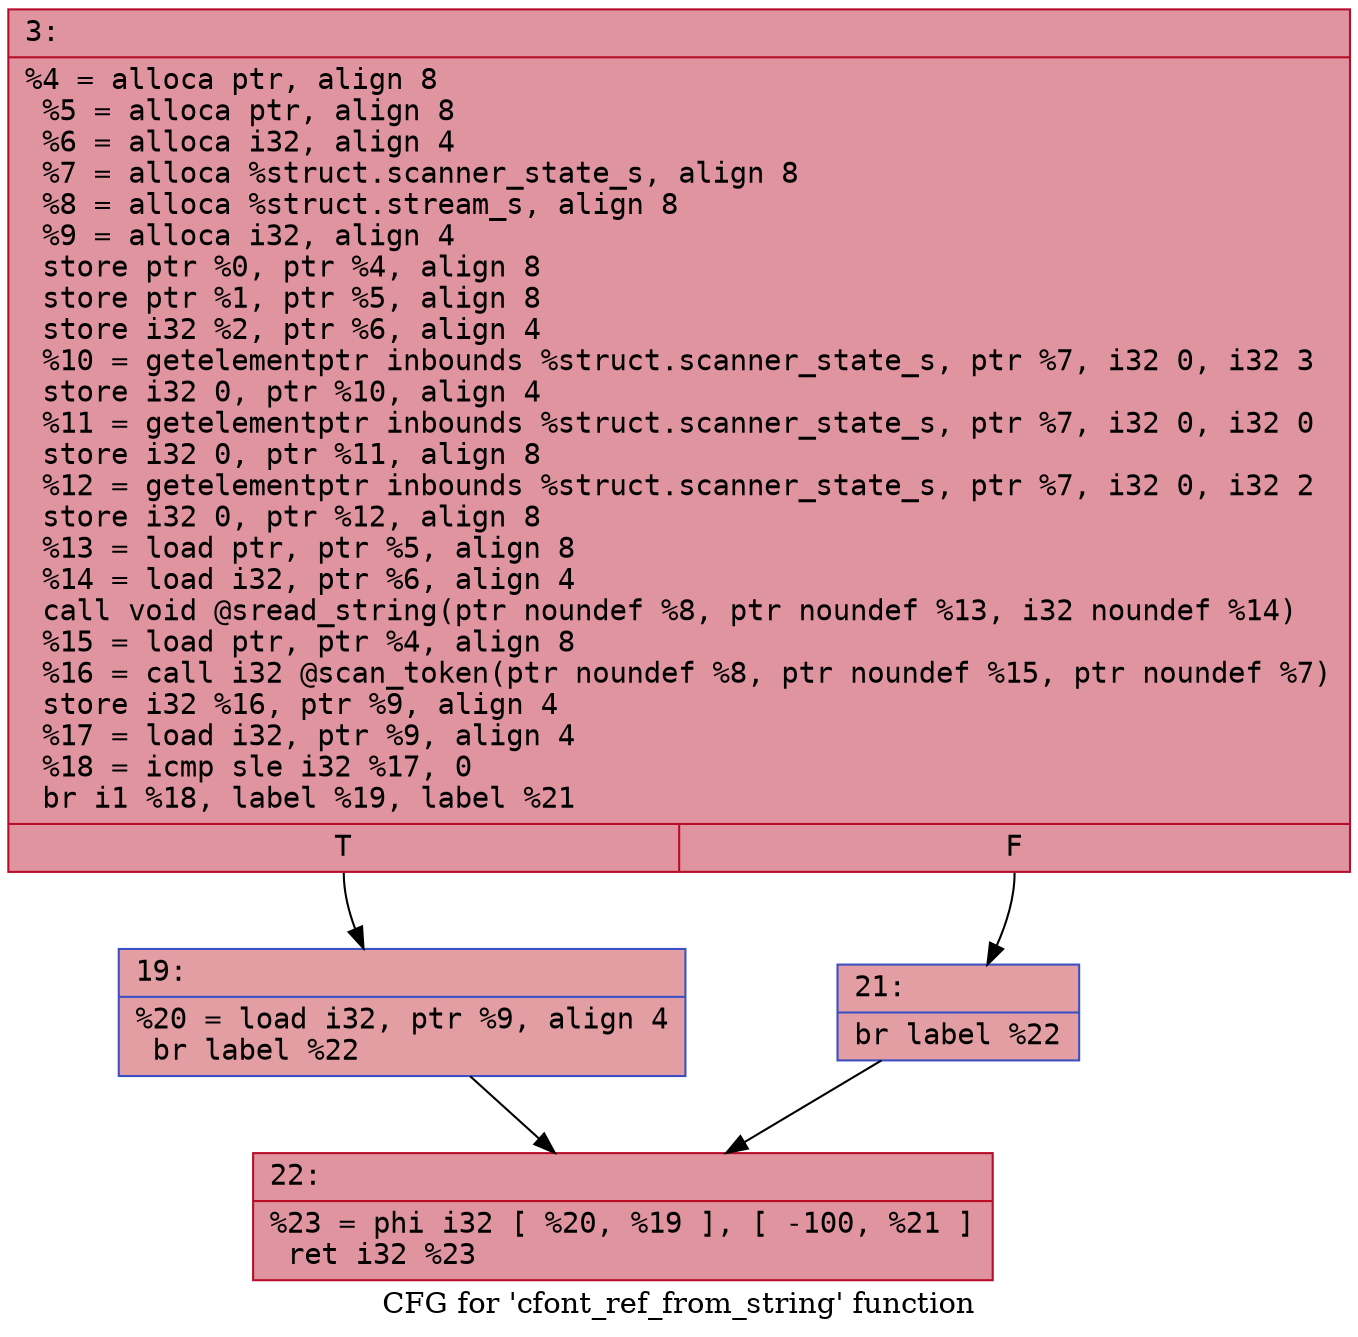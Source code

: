 digraph "CFG for 'cfont_ref_from_string' function" {
	label="CFG for 'cfont_ref_from_string' function";

	Node0x600001707660 [shape=record,color="#b70d28ff", style=filled, fillcolor="#b70d2870" fontname="Courier",label="{3:\l|  %4 = alloca ptr, align 8\l  %5 = alloca ptr, align 8\l  %6 = alloca i32, align 4\l  %7 = alloca %struct.scanner_state_s, align 8\l  %8 = alloca %struct.stream_s, align 8\l  %9 = alloca i32, align 4\l  store ptr %0, ptr %4, align 8\l  store ptr %1, ptr %5, align 8\l  store i32 %2, ptr %6, align 4\l  %10 = getelementptr inbounds %struct.scanner_state_s, ptr %7, i32 0, i32 3\l  store i32 0, ptr %10, align 4\l  %11 = getelementptr inbounds %struct.scanner_state_s, ptr %7, i32 0, i32 0\l  store i32 0, ptr %11, align 8\l  %12 = getelementptr inbounds %struct.scanner_state_s, ptr %7, i32 0, i32 2\l  store i32 0, ptr %12, align 8\l  %13 = load ptr, ptr %5, align 8\l  %14 = load i32, ptr %6, align 4\l  call void @sread_string(ptr noundef %8, ptr noundef %13, i32 noundef %14)\l  %15 = load ptr, ptr %4, align 8\l  %16 = call i32 @scan_token(ptr noundef %8, ptr noundef %15, ptr noundef %7)\l  store i32 %16, ptr %9, align 4\l  %17 = load i32, ptr %9, align 4\l  %18 = icmp sle i32 %17, 0\l  br i1 %18, label %19, label %21\l|{<s0>T|<s1>F}}"];
	Node0x600001707660:s0 -> Node0x6000017076b0[tooltip="3 -> 19\nProbability 50.00%" ];
	Node0x600001707660:s1 -> Node0x600001707700[tooltip="3 -> 21\nProbability 50.00%" ];
	Node0x6000017076b0 [shape=record,color="#3d50c3ff", style=filled, fillcolor="#be242e70" fontname="Courier",label="{19:\l|  %20 = load i32, ptr %9, align 4\l  br label %22\l}"];
	Node0x6000017076b0 -> Node0x600001707750[tooltip="19 -> 22\nProbability 100.00%" ];
	Node0x600001707700 [shape=record,color="#3d50c3ff", style=filled, fillcolor="#be242e70" fontname="Courier",label="{21:\l|  br label %22\l}"];
	Node0x600001707700 -> Node0x600001707750[tooltip="21 -> 22\nProbability 100.00%" ];
	Node0x600001707750 [shape=record,color="#b70d28ff", style=filled, fillcolor="#b70d2870" fontname="Courier",label="{22:\l|  %23 = phi i32 [ %20, %19 ], [ -100, %21 ]\l  ret i32 %23\l}"];
}
